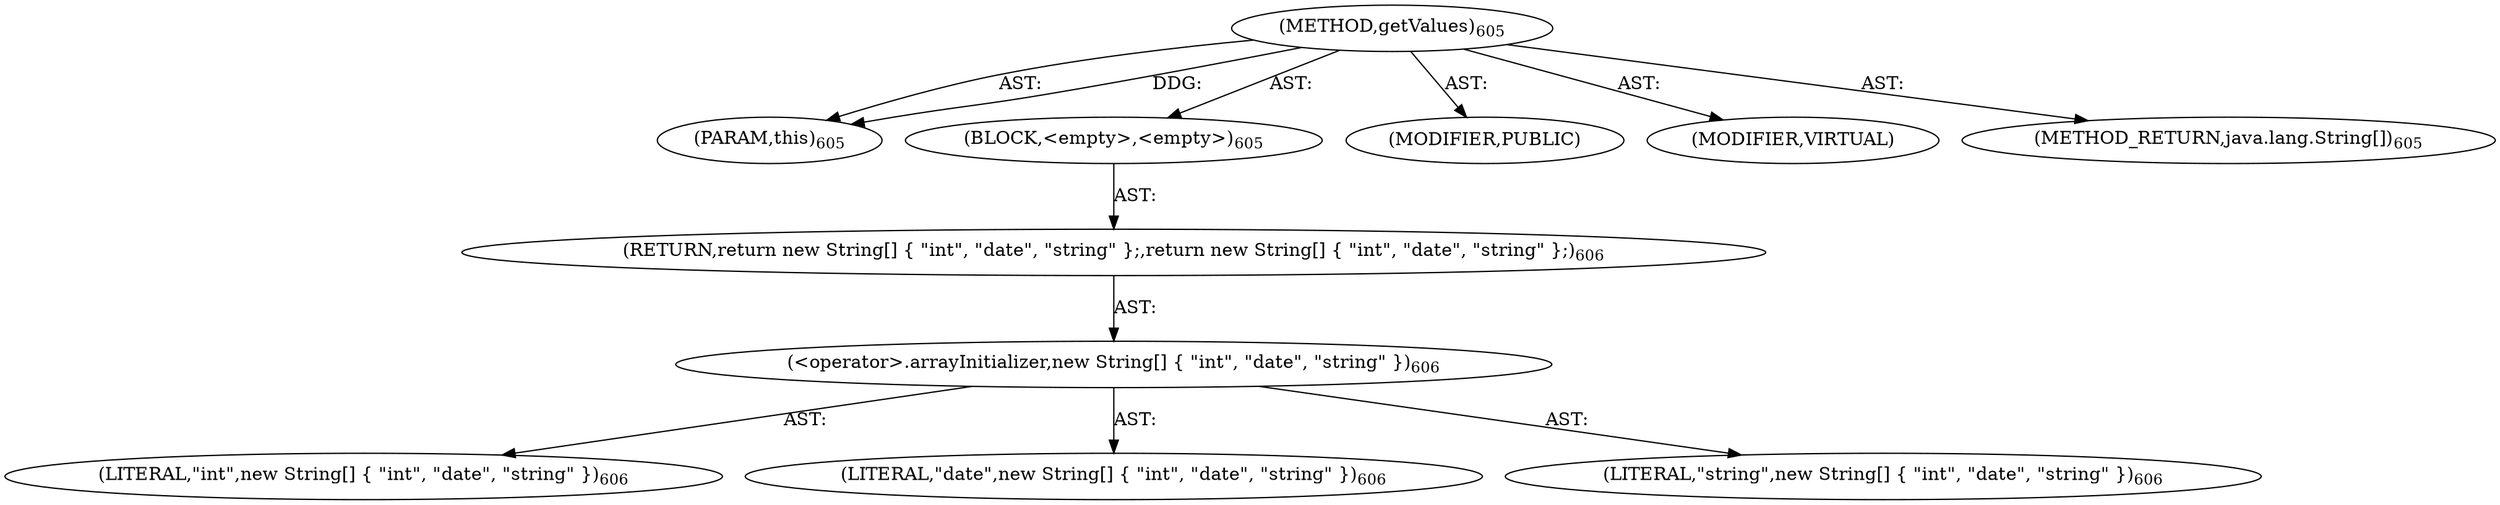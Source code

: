 digraph "getValues" {  
"111669149722" [label = <(METHOD,getValues)<SUB>605</SUB>> ]
"115964117033" [label = <(PARAM,this)<SUB>605</SUB>> ]
"25769803884" [label = <(BLOCK,&lt;empty&gt;,&lt;empty&gt;)<SUB>605</SUB>> ]
"146028888071" [label = <(RETURN,return new String[] { &quot;int&quot;, &quot;date&quot;, &quot;string&quot; };,return new String[] { &quot;int&quot;, &quot;date&quot;, &quot;string&quot; };)<SUB>606</SUB>> ]
"30064771435" [label = <(&lt;operator&gt;.arrayInitializer,new String[] { &quot;int&quot;, &quot;date&quot;, &quot;string&quot; })<SUB>606</SUB>> ]
"90194313280" [label = <(LITERAL,&quot;int&quot;,new String[] { &quot;int&quot;, &quot;date&quot;, &quot;string&quot; })<SUB>606</SUB>> ]
"90194313281" [label = <(LITERAL,&quot;date&quot;,new String[] { &quot;int&quot;, &quot;date&quot;, &quot;string&quot; })<SUB>606</SUB>> ]
"90194313282" [label = <(LITERAL,&quot;string&quot;,new String[] { &quot;int&quot;, &quot;date&quot;, &quot;string&quot; })<SUB>606</SUB>> ]
"133143986258" [label = <(MODIFIER,PUBLIC)> ]
"133143986259" [label = <(MODIFIER,VIRTUAL)> ]
"128849018906" [label = <(METHOD_RETURN,java.lang.String[])<SUB>605</SUB>> ]
  "111669149722" -> "115964117033"  [ label = "AST: "] 
  "111669149722" -> "25769803884"  [ label = "AST: "] 
  "111669149722" -> "133143986258"  [ label = "AST: "] 
  "111669149722" -> "133143986259"  [ label = "AST: "] 
  "111669149722" -> "128849018906"  [ label = "AST: "] 
  "25769803884" -> "146028888071"  [ label = "AST: "] 
  "146028888071" -> "30064771435"  [ label = "AST: "] 
  "30064771435" -> "90194313280"  [ label = "AST: "] 
  "30064771435" -> "90194313281"  [ label = "AST: "] 
  "30064771435" -> "90194313282"  [ label = "AST: "] 
  "111669149722" -> "115964117033"  [ label = "DDG: "] 
}
